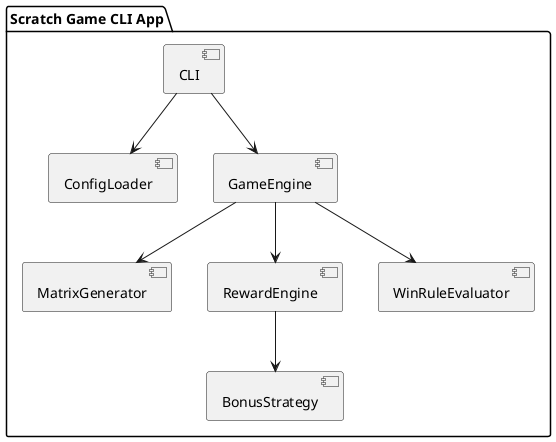 @startuml
package "Scratch Game CLI App" {
  [CLI] --> [ConfigLoader]
  [CLI] --> [GameEngine]
  [GameEngine] --> [MatrixGenerator]
  [GameEngine] --> [RewardEngine]
  [GameEngine] --> [WinRuleEvaluator]
  [RewardEngine] --> [BonusStrategy]
}
@enduml
